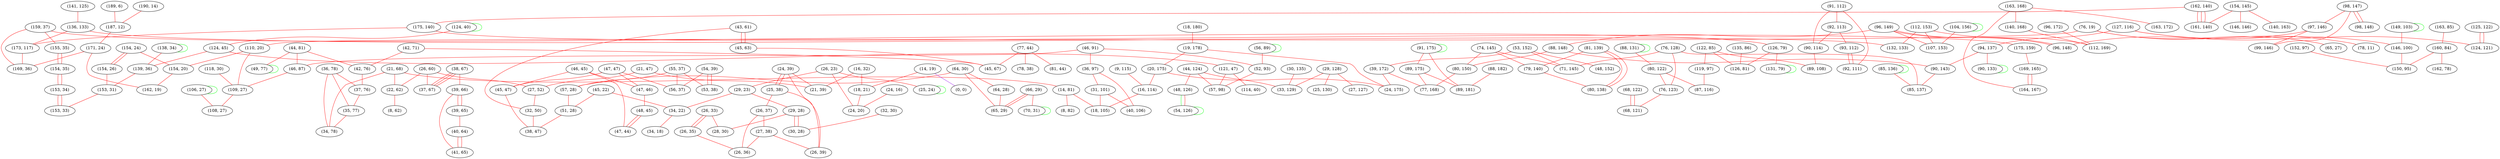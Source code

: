 graph "" {
"(189, 6)";
"(154, 24)";
"(21, 47)";
"(98, 147)";
"(42, 71)";
"(159, 37)";
"(124, 40)";
"(38, 67)";
"(152, 97)";
"(44, 81)";
"(76, 19)";
"(112, 153)";
"(18, 180)";
"(53, 152)";
"(45, 22)";
"(91, 175)";
"(65, 27)";
"(36, 78)";
"(155, 35)";
"(88, 131)";
"(54, 39)";
"(80, 122)";
"(154, 145)";
"(124, 45)";
"(88, 182)";
"(48, 152)";
"(162, 140)";
"(175, 140)";
"(24, 39)";
"(39, 172)";
"(154, 35)";
"(25, 38)";
"(46, 45)";
"(97, 146)";
"(68, 122)";
"(26, 37)";
"(89, 175)";
"(118, 30)";
"(46, 91)";
"(122, 85)";
"(55, 37)";
"(81, 139)";
"(26, 60)";
"(85, 136)";
"(163, 85)";
"(104, 156)";
"(89, 181)";
"(44, 124)";
"(125, 122)";
"(47, 47)";
"(39, 66)";
"(160, 84)";
"(96, 149)";
"(161, 140)";
"(26, 23)";
"(19, 178)";
"(91, 112)";
"(21, 68)";
"(29, 23)";
"(64, 30)";
"(47, 46)";
"(22, 62)";
"(74, 145)";
"(39, 65)";
"(135, 86)";
"(175, 159)";
"(163, 168)";
"(149, 103)";
"(16, 32)";
"(92, 113)";
"(127, 116)";
"(49, 77)";
"(140, 168)";
"(36, 97)";
"(93, 112)";
"(78, 11)";
"(14, 81)";
"(26, 33)";
"(154, 26)";
"(14, 19)";
"(48, 126)";
"(45, 47)";
"(88, 148)";
"(96, 172)";
"(56, 89)";
"(169, 165)";
"(18, 21)";
"(190, 14)";
"(40, 64)";
"(94, 137)";
"(27, 38)";
"(43, 61)";
"(80, 150)";
"(77, 168)";
"(45, 63)";
"(57, 28)";
"(77, 44)";
"(45, 67)";
"(187, 12)";
"(98, 148)";
"(106, 27)";
"(141, 125)";
"(26, 39)";
"(126, 79)";
"(20, 175)";
"(21, 39)";
"(136, 133)";
"(138, 34)";
"(107, 153)";
"(163, 172)";
"(76, 128)";
"(146, 100)";
"(173, 117)";
"(34, 22)";
"(8, 82)";
"(121, 47)";
"(110, 20)";
"(162, 78)";
"(48, 45)";
"(37, 67)";
"(79, 140)";
"(66, 29)";
"(164, 167)";
"(132, 133)";
"(31, 101)";
"(42, 76)";
"(171, 24)";
"(153, 34)";
"(139, 36)";
"(9, 115)";
"(16, 114)";
"(64, 28)";
"(90, 143)";
"(154, 20)";
"(80, 138)";
"(25, 24)";
"(24, 16)";
"(56, 37)";
"(40, 106)";
"(78, 38)";
"(52, 93)";
"(8, 62)";
"(146, 146)";
"(57, 98)";
"(32, 30)";
"(54, 126)";
"(30, 135)";
"(29, 28)";
"(27, 52)";
"(169, 36)";
"(153, 31)";
"(112, 169)";
"(37, 76)";
"(26, 35)";
"(32, 50)";
"(29, 128)";
"(126, 81)";
"(81, 44)";
"(114, 40)";
"(53, 38)";
"(46, 87)";
"(28, 30)";
"(76, 123)";
"(35, 77)";
"(70, 31)";
"(24, 175)";
"(30, 28)";
"(90, 133)";
"(68, 121)";
"(26, 36)";
"(71, 145)";
"(34, 78)";
"(124, 121)";
"(90, 114)";
"(131, 79)";
"(0, 0)";
"(162, 19)";
"(85, 137)";
"(92, 111)";
"(18, 105)";
"(119, 97)";
"(65, 29)";
"(109, 27)";
"(150, 95)";
"(33, 129)";
"(140, 163)";
"(24, 20)";
"(47, 44)";
"(51, 28)";
"(41, 65)";
"(108, 27)";
"(96, 148)";
"(34, 18)";
"(99, 146)";
"(89, 108)";
"(87, 116)";
"(153, 33)";
"(25, 130)";
"(27, 127)";
"(38, 47)";
"(189, 6)" -- "(187, 12)"  [color=red, key=0, weight=1];
"(154, 24)" -- "(154, 20)"  [color=red, key=0, weight=1];
"(154, 24)" -- "(154, 26)"  [color=red, key=0, weight=1];
"(154, 24)" -- "(154, 26)"  [color=red, key=1, weight=1];
"(21, 47)" -- "(21, 39)"  [color=red, key=0, weight=1];
"(21, 47)" -- "(27, 52)"  [color=red, key=0, weight=1];
"(98, 147)" -- "(97, 146)"  [color=red, key=0, weight=1];
"(98, 147)" -- "(99, 146)"  [color=red, key=0, weight=1];
"(98, 147)" -- "(98, 148)"  [color=red, key=0, weight=1];
"(98, 147)" -- "(98, 148)"  [color=red, key=1, weight=1];
"(42, 71)" -- "(42, 76)"  [color=red, key=0, weight=1];
"(42, 71)" -- "(45, 67)"  [color=red, key=0, weight=1];
"(159, 37)" -- "(126, 79)"  [color=red, key=0, weight=1];
"(159, 37)" -- "(155, 35)"  [color=red, key=0, weight=1];
"(159, 37)" -- "(169, 36)"  [color=red, key=0, weight=1];
"(124, 40)" -- "(124, 45)"  [color=red, key=0, weight=1];
"(124, 40)" -- "(124, 40)"  [color=green, key=0, weight=2];
"(38, 67)" -- "(39, 66)"  [color=red, key=0, weight=1];
"(38, 67)" -- "(37, 67)"  [color=red, key=0, weight=1];
"(38, 67)" -- "(37, 67)"  [color=red, key=1, weight=1];
"(38, 67)" -- "(37, 67)"  [color=red, key=2, weight=1];
"(152, 97)" -- "(150, 95)"  [color=red, key=0, weight=1];
"(44, 81)" -- "(49, 77)"  [color=red, key=0, weight=1];
"(44, 81)" -- "(46, 87)"  [color=red, key=0, weight=1];
"(44, 81)" -- "(42, 76)"  [color=red, key=0, weight=1];
"(76, 19)" -- "(78, 11)"  [color=red, key=0, weight=1];
"(76, 19)" -- "(110, 20)"  [color=red, key=0, weight=1];
"(76, 19)" -- "(65, 27)"  [color=red, key=0, weight=1];
"(112, 153)" -- "(112, 169)"  [color=red, key=0, weight=1];
"(112, 153)" -- "(132, 133)"  [color=red, key=0, weight=1];
"(112, 153)" -- "(107, 153)"  [color=red, key=0, weight=1];
"(18, 180)" -- "(19, 178)"  [color=red, key=0, weight=1];
"(53, 152)" -- "(39, 172)"  [color=red, key=0, weight=1];
"(53, 152)" -- "(48, 152)"  [color=red, key=0, weight=1];
"(53, 152)" -- "(71, 145)"  [color=red, key=0, weight=1];
"(45, 22)" -- "(34, 22)"  [color=red, key=0, weight=1];
"(45, 22)" -- "(51, 28)"  [color=red, key=0, weight=1];
"(91, 175)" -- "(89, 181)"  [color=red, key=0, weight=1];
"(91, 175)" -- "(91, 175)"  [color=green, key=0, weight=2];
"(91, 175)" -- "(89, 175)"  [color=red, key=0, weight=1];
"(36, 78)" -- "(37, 76)"  [color=red, key=0, weight=1];
"(36, 78)" -- "(34, 78)"  [color=red, key=0, weight=1];
"(36, 78)" -- "(35, 77)"  [color=red, key=0, weight=1];
"(155, 35)" -- "(154, 35)"  [color=red, key=0, weight=1];
"(155, 35)" -- "(154, 35)"  [color=red, key=1, weight=1];
"(88, 131)" -- "(88, 131)"  [color=green, key=0, weight=2];
"(88, 131)" -- "(80, 122)"  [color=red, key=0, weight=1];
"(54, 39)" -- "(53, 38)"  [color=red, key=0, weight=1];
"(54, 39)" -- "(53, 38)"  [color=red, key=1, weight=1];
"(54, 39)" -- "(56, 37)"  [color=red, key=0, weight=1];
"(80, 122)" -- "(87, 116)"  [color=red, key=0, weight=1];
"(80, 122)" -- "(76, 123)"  [color=red, key=0, weight=1];
"(154, 145)" -- "(140, 163)"  [color=red, key=0, weight=1];
"(154, 145)" -- "(161, 140)"  [color=red, key=0, weight=1];
"(154, 145)" -- "(146, 146)"  [color=red, key=0, weight=1];
"(124, 45)" -- "(139, 36)"  [color=red, key=0, weight=1];
"(124, 45)" -- "(121, 47)"  [color=red, key=0, weight=1];
"(88, 182)" -- "(89, 181)"  [color=red, key=0, weight=1];
"(162, 140)" -- "(175, 140)"  [color=red, key=0, weight=1];
"(162, 140)" -- "(161, 140)"  [color=red, key=0, weight=1];
"(162, 140)" -- "(161, 140)"  [color=red, key=1, weight=1];
"(162, 140)" -- "(161, 140)"  [color=red, key=2, weight=1];
"(175, 140)" -- "(175, 159)"  [color=red, key=0, weight=1];
"(175, 140)" -- "(173, 117)"  [color=red, key=0, weight=1];
"(24, 39)" -- "(26, 39)"  [color=red, key=0, weight=1];
"(24, 39)" -- "(21, 39)"  [color=red, key=0, weight=1];
"(24, 39)" -- "(25, 38)"  [color=red, key=0, weight=1];
"(24, 39)" -- "(25, 38)"  [color=red, key=1, weight=1];
"(39, 172)" -- "(77, 168)"  [color=red, key=0, weight=1];
"(39, 172)" -- "(24, 175)"  [color=red, key=0, weight=1];
"(154, 35)" -- "(153, 34)"  [color=red, key=0, weight=1];
"(154, 35)" -- "(153, 34)"  [color=red, key=1, weight=1];
"(25, 38)" -- "(26, 39)"  [color=red, key=0, weight=1];
"(25, 38)" -- "(26, 37)"  [color=red, key=0, weight=1];
"(46, 45)" -- "(47, 44)"  [color=red, key=0, weight=1];
"(46, 45)" -- "(47, 46)"  [color=red, key=0, weight=1];
"(46, 45)" -- "(45, 47)"  [color=red, key=0, weight=1];
"(97, 146)" -- "(99, 146)"  [color=red, key=0, weight=1];
"(97, 146)" -- "(96, 148)"  [color=red, key=0, weight=1];
"(68, 122)" -- "(68, 121)"  [color=red, key=0, weight=1];
"(68, 122)" -- "(68, 121)"  [color=red, key=1, weight=1];
"(26, 37)" -- "(26, 36)"  [color=red, key=0, weight=1];
"(26, 37)" -- "(27, 38)"  [color=red, key=0, weight=1];
"(89, 175)" -- "(89, 181)"  [color=red, key=0, weight=1];
"(89, 175)" -- "(77, 168)"  [color=red, key=0, weight=1];
"(118, 30)" -- "(109, 27)"  [color=red, key=0, weight=1];
"(46, 91)" -- "(52, 93)"  [color=red, key=0, weight=1];
"(46, 91)" -- "(46, 87)"  [color=red, key=0, weight=1];
"(46, 91)" -- "(36, 97)"  [color=red, key=0, weight=1];
"(122, 85)" -- "(126, 81)"  [color=red, key=0, weight=1];
"(122, 85)" -- "(89, 108)"  [color=red, key=0, weight=1];
"(122, 85)" -- "(119, 97)"  [color=red, key=0, weight=1];
"(55, 37)" -- "(53, 38)"  [color=red, key=0, weight=1];
"(55, 37)" -- "(56, 37)"  [color=red, key=0, weight=1];
"(55, 37)" -- "(57, 28)"  [color=red, key=0, weight=1];
"(81, 139)" -- "(79, 140)"  [color=red, key=0, weight=1];
"(81, 139)" -- "(80, 138)"  [color=red, key=0, weight=1];
"(81, 139)" -- "(80, 138)"  [color=red, key=1, weight=1];
"(26, 60)" -- "(37, 67)"  [color=red, key=0, weight=1];
"(26, 60)" -- "(27, 52)"  [color=red, key=0, weight=1];
"(26, 60)" -- "(22, 62)"  [color=red, key=0, weight=1];
"(85, 136)" -- "(85, 137)"  [color=red, key=0, weight=1];
"(85, 136)" -- "(85, 136)"  [color=green, key=0, weight=2];
"(163, 85)" -- "(160, 84)"  [color=red, key=0, weight=1];
"(104, 156)" -- "(107, 153)"  [color=red, key=0, weight=1];
"(104, 156)" -- "(104, 156)"  [color=green, key=0, weight=2];
"(44, 124)" -- "(57, 98)"  [color=red, key=0, weight=1];
"(44, 124)" -- "(48, 126)"  [color=red, key=0, weight=1];
"(44, 124)" -- "(33, 129)"  [color=red, key=0, weight=1];
"(125, 122)" -- "(124, 121)"  [color=red, key=0, weight=1];
"(125, 122)" -- "(124, 121)"  [color=red, key=1, weight=1];
"(47, 47)" -- "(47, 46)"  [color=red, key=0, weight=1];
"(47, 47)" -- "(45, 47)"  [color=red, key=0, weight=1];
"(47, 47)" -- "(56, 37)"  [color=red, key=0, weight=1];
"(39, 66)" -- "(41, 65)"  [color=red, key=0, weight=1];
"(39, 66)" -- "(39, 65)"  [color=red, key=0, weight=1];
"(39, 66)" -- "(39, 65)"  [color=red, key=1, weight=1];
"(160, 84)" -- "(162, 78)"  [color=red, key=0, weight=1];
"(160, 84)" -- "(150, 95)"  [color=red, key=0, weight=1];
"(96, 149)" -- "(107, 153)"  [color=red, key=0, weight=1];
"(96, 149)" -- "(96, 148)"  [color=red, key=0, weight=1];
"(96, 149)" -- "(96, 148)"  [color=red, key=1, weight=1];
"(96, 149)" -- "(88, 148)"  [color=red, key=0, weight=1];
"(26, 23)" -- "(25, 24)"  [color=red, key=0, weight=1];
"(26, 23)" -- "(29, 23)"  [color=red, key=0, weight=1];
"(26, 23)" -- "(24, 20)"  [color=red, key=0, weight=1];
"(19, 178)" -- "(20, 175)"  [color=red, key=0, weight=1];
"(19, 178)" -- "(24, 175)"  [color=red, key=0, weight=1];
"(91, 112)" -- "(92, 111)"  [color=red, key=0, weight=1];
"(91, 112)" -- "(92, 113)"  [color=red, key=0, weight=1];
"(91, 112)" -- "(90, 114)"  [color=red, key=0, weight=1];
"(21, 68)" -- "(14, 81)"  [color=red, key=0, weight=1];
"(21, 68)" -- "(34, 78)"  [color=red, key=0, weight=1];
"(21, 68)" -- "(22, 62)"  [color=red, key=0, weight=1];
"(29, 23)" -- "(29, 28)"  [color=red, key=0, weight=1];
"(29, 23)" -- "(34, 22)"  [color=red, key=0, weight=1];
"(64, 30)" -- "(65, 29)"  [color=red, key=0, weight=1];
"(64, 30)" -- "(57, 28)"  [color=red, key=0, weight=1];
"(64, 30)" -- "(64, 28)"  [color=red, key=0, weight=1];
"(47, 46)" -- "(48, 45)"  [color=red, key=0, weight=1];
"(22, 62)" -- "(8, 62)"  [color=red, key=0, weight=1];
"(74, 145)" -- "(79, 140)"  [color=red, key=0, weight=1];
"(74, 145)" -- "(80, 150)"  [color=red, key=0, weight=1];
"(74, 145)" -- "(71, 145)"  [color=red, key=0, weight=1];
"(39, 65)" -- "(40, 64)"  [color=red, key=0, weight=1];
"(135, 86)" -- "(126, 81)"  [color=red, key=0, weight=1];
"(175, 159)" -- "(169, 165)"  [color=red, key=0, weight=1];
"(163, 168)" -- "(164, 167)"  [color=red, key=0, weight=1];
"(163, 168)" -- "(163, 172)"  [color=red, key=0, weight=1];
"(163, 168)" -- "(140, 168)"  [color=red, key=0, weight=1];
"(149, 103)" -- "(149, 103)"  [color=green, key=0, weight=2];
"(149, 103)" -- "(146, 100)"  [color=red, key=0, weight=1];
"(16, 32)" -- "(18, 21)"  [color=red, key=0, weight=1];
"(16, 32)" -- "(21, 39)"  [color=red, key=0, weight=1];
"(92, 113)" -- "(93, 112)"  [color=red, key=0, weight=1];
"(92, 113)" -- "(90, 114)"  [color=red, key=0, weight=1];
"(127, 116)" -- "(94, 137)"  [color=red, key=0, weight=1];
"(127, 116)" -- "(124, 121)"  [color=red, key=0, weight=1];
"(127, 116)" -- "(146, 100)"  [color=red, key=0, weight=1];
"(49, 77)" -- "(49, 77)"  [color=green, key=0, weight=2];
"(140, 168)" -- "(112, 169)"  [color=red, key=0, weight=1];
"(36, 97)" -- "(31, 101)"  [color=red, key=0, weight=1];
"(36, 97)" -- "(40, 106)"  [color=red, key=0, weight=1];
"(93, 112)" -- "(92, 111)"  [color=red, key=0, weight=1];
"(93, 112)" -- "(92, 111)"  [color=red, key=1, weight=1];
"(14, 81)" -- "(8, 82)"  [color=red, key=0, weight=1];
"(14, 81)" -- "(18, 105)"  [color=red, key=0, weight=1];
"(26, 33)" -- "(26, 35)"  [color=red, key=0, weight=1];
"(26, 33)" -- "(26, 35)"  [color=red, key=1, weight=1];
"(26, 33)" -- "(28, 30)"  [color=red, key=0, weight=1];
"(154, 26)" -- "(153, 31)"  [color=red, key=0, weight=1];
"(14, 19)" -- "(18, 21)"  [color=red, key=0, weight=1];
"(14, 19)" -- "(0, 0)"  [color=purple, key=0, weight=4];
"(48, 126)" -- "(54, 126)"  [color=green, key=0, weight=2];
"(48, 126)" -- "(54, 126)"  [color=red, key=1, weight=1];
"(45, 47)" -- "(38, 47)"  [color=red, key=0, weight=1];
"(88, 148)" -- "(90, 143)"  [color=red, key=0, weight=1];
"(88, 148)" -- "(80, 150)"  [color=red, key=0, weight=1];
"(96, 172)" -- "(112, 169)"  [color=red, key=0, weight=1];
"(56, 89)" -- "(52, 93)"  [color=red, key=0, weight=1];
"(56, 89)" -- "(56, 89)"  [color=green, key=0, weight=2];
"(169, 165)" -- "(164, 167)"  [color=red, key=0, weight=1];
"(169, 165)" -- "(164, 167)"  [color=red, key=1, weight=1];
"(18, 21)" -- "(24, 20)"  [color=red, key=0, weight=1];
"(190, 14)" -- "(187, 12)"  [color=red, key=0, weight=1];
"(40, 64)" -- "(41, 65)"  [color=red, key=0, weight=1];
"(40, 64)" -- "(41, 65)"  [color=red, key=1, weight=1];
"(94, 137)" -- "(90, 143)"  [color=red, key=0, weight=1];
"(94, 137)" -- "(90, 133)"  [color=red, key=0, weight=1];
"(27, 38)" -- "(26, 39)"  [color=red, key=0, weight=1];
"(27, 38)" -- "(26, 36)"  [color=red, key=0, weight=1];
"(43, 61)" -- "(45, 63)"  [color=red, key=0, weight=1];
"(43, 61)" -- "(45, 63)"  [color=red, key=1, weight=1];
"(43, 61)" -- "(32, 50)"  [color=red, key=0, weight=1];
"(80, 150)" -- "(77, 168)"  [color=red, key=0, weight=1];
"(45, 63)" -- "(45, 67)"  [color=red, key=0, weight=1];
"(57, 28)" -- "(51, 28)"  [color=red, key=0, weight=1];
"(77, 44)" -- "(78, 38)"  [color=red, key=0, weight=1];
"(77, 44)" -- "(81, 44)"  [color=red, key=0, weight=1];
"(77, 44)" -- "(45, 67)"  [color=red, key=0, weight=1];
"(187, 12)" -- "(171, 24)"  [color=red, key=0, weight=1];
"(106, 27)" -- "(106, 27)"  [color=green, key=0, weight=2];
"(106, 27)" -- "(108, 27)"  [color=red, key=0, weight=1];
"(141, 125)" -- "(136, 133)"  [color=red, key=0, weight=1];
"(126, 79)" -- "(131, 79)"  [color=red, key=0, weight=1];
"(126, 79)" -- "(126, 81)"  [color=red, key=0, weight=1];
"(20, 175)" -- "(16, 114)"  [color=red, key=0, weight=1];
"(20, 175)" -- "(24, 175)"  [color=red, key=0, weight=1];
"(136, 133)" -- "(132, 133)"  [color=red, key=0, weight=1];
"(136, 133)" -- "(173, 117)"  [color=red, key=0, weight=1];
"(138, 34)" -- "(139, 36)"  [color=red, key=0, weight=1];
"(138, 34)" -- "(138, 34)"  [color=green, key=0, weight=2];
"(76, 128)" -- "(85, 137)"  [color=red, key=0, weight=1];
"(76, 128)" -- "(76, 123)"  [color=red, key=0, weight=1];
"(76, 128)" -- "(71, 145)"  [color=red, key=0, weight=1];
"(146, 100)" -- "(150, 95)"  [color=red, key=0, weight=1];
"(173, 117)" -- "(169, 36)"  [color=red, key=0, weight=1];
"(34, 22)" -- "(34, 18)"  [color=red, key=0, weight=1];
"(121, 47)" -- "(57, 98)"  [color=red, key=0, weight=1];
"(121, 47)" -- "(114, 40)"  [color=red, key=0, weight=1];
"(110, 20)" -- "(154, 20)"  [color=red, key=0, weight=1];
"(110, 20)" -- "(109, 27)"  [color=red, key=0, weight=1];
"(48, 45)" -- "(47, 44)"  [color=red, key=0, weight=1];
"(48, 45)" -- "(47, 44)"  [color=red, key=1, weight=1];
"(79, 140)" -- "(80, 138)"  [color=red, key=0, weight=1];
"(66, 29)" -- "(65, 29)"  [color=red, key=0, weight=1];
"(66, 29)" -- "(65, 29)"  [color=red, key=1, weight=1];
"(66, 29)" -- "(70, 31)"  [color=red, key=0, weight=1];
"(31, 101)" -- "(40, 106)"  [color=red, key=0, weight=1];
"(31, 101)" -- "(18, 105)"  [color=red, key=0, weight=1];
"(42, 76)" -- "(37, 76)"  [color=red, key=0, weight=1];
"(171, 24)" -- "(162, 19)"  [color=red, key=0, weight=1];
"(171, 24)" -- "(169, 36)"  [color=red, key=0, weight=1];
"(153, 34)" -- "(153, 33)"  [color=red, key=0, weight=1];
"(153, 34)" -- "(153, 33)"  [color=red, key=1, weight=1];
"(139, 36)" -- "(153, 31)"  [color=red, key=0, weight=1];
"(9, 115)" -- "(16, 114)"  [color=red, key=0, weight=1];
"(16, 114)" -- "(18, 105)"  [color=red, key=0, weight=1];
"(64, 28)" -- "(65, 29)"  [color=red, key=0, weight=1];
"(90, 143)" -- "(85, 137)"  [color=red, key=0, weight=1];
"(154, 20)" -- "(162, 19)"  [color=red, key=0, weight=1];
"(25, 24)" -- "(25, 24)"  [color=green, key=0, weight=2];
"(24, 16)" -- "(24, 20)"  [color=red, key=0, weight=1];
"(52, 93)" -- "(57, 98)"  [color=red, key=0, weight=1];
"(32, 30)" -- "(30, 28)"  [color=red, key=0, weight=1];
"(54, 126)" -- "(54, 126)"  [color=green, key=0, weight=2];
"(30, 135)" -- "(33, 129)"  [color=red, key=0, weight=1];
"(29, 28)" -- "(30, 28)"  [color=red, key=0, weight=1];
"(29, 28)" -- "(30, 28)"  [color=red, key=1, weight=1];
"(29, 28)" -- "(28, 30)"  [color=red, key=0, weight=1];
"(27, 52)" -- "(32, 50)"  [color=red, key=0, weight=1];
"(153, 31)" -- "(153, 33)"  [color=red, key=0, weight=1];
"(37, 76)" -- "(35, 77)"  [color=red, key=0, weight=1];
"(26, 35)" -- "(26, 36)"  [color=red, key=0, weight=1];
"(32, 50)" -- "(38, 47)"  [color=red, key=0, weight=1];
"(29, 128)" -- "(25, 130)"  [color=red, key=0, weight=1];
"(29, 128)" -- "(27, 127)"  [color=red, key=0, weight=1];
"(29, 128)" -- "(33, 129)"  [color=red, key=0, weight=1];
"(46, 87)" -- "(109, 27)"  [color=red, key=0, weight=1];
"(76, 123)" -- "(68, 121)"  [color=red, key=0, weight=1];
"(35, 77)" -- "(34, 78)"  [color=red, key=0, weight=1];
"(70, 31)" -- "(70, 31)"  [color=green, key=0, weight=2];
"(90, 133)" -- "(90, 133)"  [color=green, key=0, weight=2];
"(90, 114)" -- "(89, 108)"  [color=red, key=0, weight=1];
"(131, 79)" -- "(131, 79)"  [color=green, key=0, weight=2];
"(119, 97)" -- "(87, 116)"  [color=red, key=0, weight=1];
"(109, 27)" -- "(108, 27)"  [color=red, key=0, weight=1];
"(51, 28)" -- "(38, 47)"  [color=red, key=0, weight=1];
}
